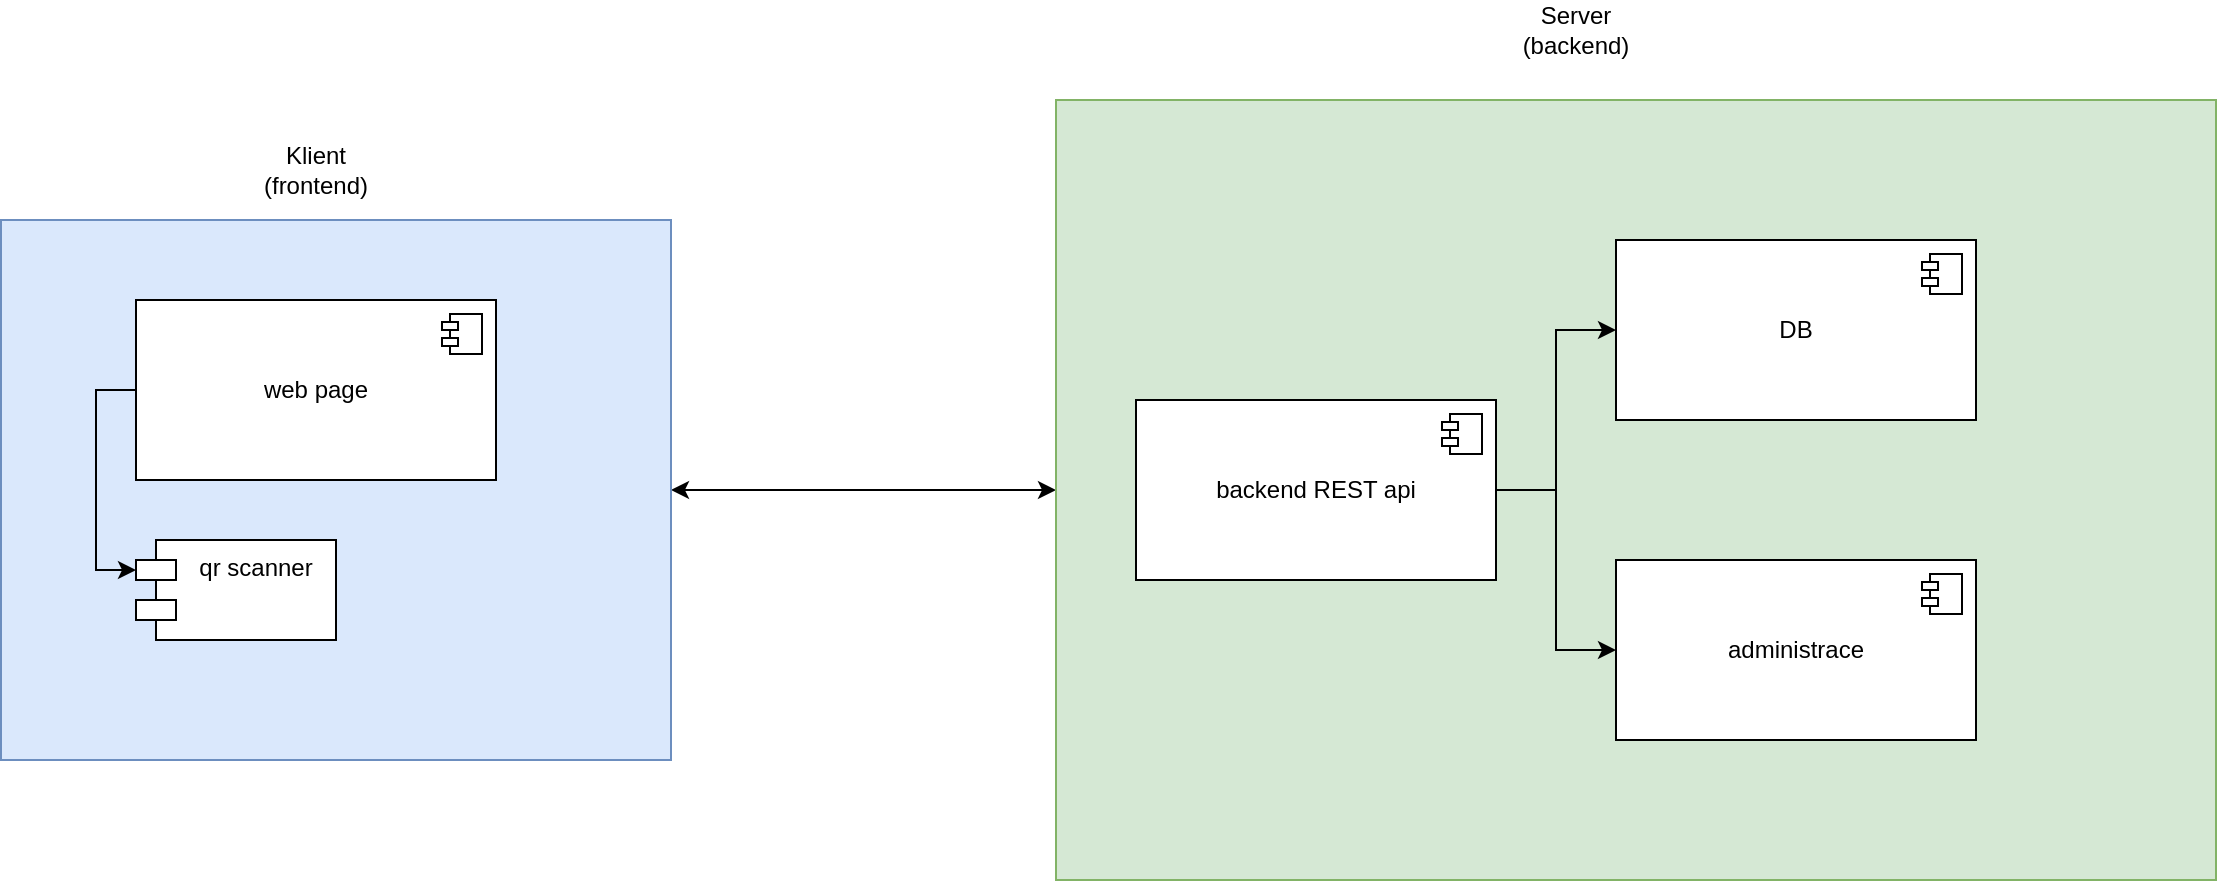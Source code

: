 <mxfile version="24.8.3">
  <diagram name="Page-1" id="UUHnBk5SQWEpMYSUC_ED">
    <mxGraphModel dx="1526" dy="2207" grid="1" gridSize="10" guides="1" tooltips="1" connect="1" arrows="1" fold="1" page="1" pageScale="1" pageWidth="827" pageHeight="1169" math="0" shadow="0">
      <root>
        <mxCell id="0" />
        <mxCell id="1" parent="0" />
        <mxCell id="FrmBiObON0Puny6aP4iV-28" style="edgeStyle=orthogonalEdgeStyle;rounded=0;orthogonalLoop=1;jettySize=auto;html=1;entryX=0;entryY=0.5;entryDx=0;entryDy=0;startArrow=classic;startFill=1;" edge="1" parent="1" source="FrmBiObON0Puny6aP4iV-20" target="FrmBiObON0Puny6aP4iV-26">
          <mxGeometry relative="1" as="geometry" />
        </mxCell>
        <mxCell id="FrmBiObON0Puny6aP4iV-20" value="" style="html=1;whiteSpace=wrap;fillColor=#dae8fc;strokeColor=#6c8ebf;" vertex="1" parent="1">
          <mxGeometry x="42.5" y="-40" width="335" height="270" as="geometry" />
        </mxCell>
        <mxCell id="FrmBiObON0Puny6aP4iV-8" value="web page" style="html=1;dropTarget=0;whiteSpace=wrap;" vertex="1" parent="1">
          <mxGeometry x="110" width="180" height="90" as="geometry" />
        </mxCell>
        <mxCell id="FrmBiObON0Puny6aP4iV-9" value="" style="shape=module;jettyWidth=8;jettyHeight=4;" vertex="1" parent="FrmBiObON0Puny6aP4iV-8">
          <mxGeometry x="1" width="20" height="20" relative="1" as="geometry">
            <mxPoint x="-27" y="7" as="offset" />
          </mxGeometry>
        </mxCell>
        <mxCell id="FrmBiObON0Puny6aP4iV-21" value="Klient (frontend&lt;span style=&quot;background-color: initial;&quot;&gt;)&lt;/span&gt;" style="text;html=1;align=center;verticalAlign=middle;whiteSpace=wrap;rounded=0;" vertex="1" parent="1">
          <mxGeometry x="170" y="-80" width="60" height="30" as="geometry" />
        </mxCell>
        <mxCell id="FrmBiObON0Puny6aP4iV-22" value="qr scanner" style="shape=module;align=left;spacingLeft=20;align=center;verticalAlign=top;whiteSpace=wrap;html=1;" vertex="1" parent="1">
          <mxGeometry x="110" y="120" width="100" height="50" as="geometry" />
        </mxCell>
        <mxCell id="FrmBiObON0Puny6aP4iV-25" style="edgeStyle=orthogonalEdgeStyle;rounded=0;orthogonalLoop=1;jettySize=auto;html=1;entryX=0;entryY=0;entryDx=0;entryDy=15;entryPerimeter=0;exitX=0;exitY=0.5;exitDx=0;exitDy=0;" edge="1" parent="1" source="FrmBiObON0Puny6aP4iV-8" target="FrmBiObON0Puny6aP4iV-22">
          <mxGeometry relative="1" as="geometry" />
        </mxCell>
        <mxCell id="FrmBiObON0Puny6aP4iV-26" value="" style="rounded=0;whiteSpace=wrap;html=1;fillColor=#d5e8d4;strokeColor=#82b366;" vertex="1" parent="1">
          <mxGeometry x="570" y="-100" width="580" height="390" as="geometry" />
        </mxCell>
        <mxCell id="FrmBiObON0Puny6aP4iV-18" value="" style="edgeStyle=orthogonalEdgeStyle;rounded=0;orthogonalLoop=1;jettySize=auto;html=1;" edge="1" parent="1" source="FrmBiObON0Puny6aP4iV-13" target="FrmBiObON0Puny6aP4iV-16">
          <mxGeometry relative="1" as="geometry" />
        </mxCell>
        <mxCell id="FrmBiObON0Puny6aP4iV-13" value="backend REST api" style="html=1;dropTarget=0;whiteSpace=wrap;" vertex="1" parent="1">
          <mxGeometry x="610" y="50" width="180" height="90" as="geometry" />
        </mxCell>
        <mxCell id="FrmBiObON0Puny6aP4iV-14" value="" style="shape=module;jettyWidth=8;jettyHeight=4;" vertex="1" parent="FrmBiObON0Puny6aP4iV-13">
          <mxGeometry x="1" width="20" height="20" relative="1" as="geometry">
            <mxPoint x="-27" y="7" as="offset" />
          </mxGeometry>
        </mxCell>
        <mxCell id="FrmBiObON0Puny6aP4iV-16" value="DB" style="html=1;dropTarget=0;whiteSpace=wrap;" vertex="1" parent="1">
          <mxGeometry x="850" y="-30" width="180" height="90" as="geometry" />
        </mxCell>
        <mxCell id="FrmBiObON0Puny6aP4iV-17" value="" style="shape=module;jettyWidth=8;jettyHeight=4;" vertex="1" parent="FrmBiObON0Puny6aP4iV-16">
          <mxGeometry x="1" width="20" height="20" relative="1" as="geometry">
            <mxPoint x="-27" y="7" as="offset" />
          </mxGeometry>
        </mxCell>
        <mxCell id="FrmBiObON0Puny6aP4iV-29" value="administrace" style="html=1;dropTarget=0;whiteSpace=wrap;" vertex="1" parent="1">
          <mxGeometry x="850" y="130" width="180" height="90" as="geometry" />
        </mxCell>
        <mxCell id="FrmBiObON0Puny6aP4iV-30" value="" style="shape=module;jettyWidth=8;jettyHeight=4;" vertex="1" parent="FrmBiObON0Puny6aP4iV-29">
          <mxGeometry x="1" width="20" height="20" relative="1" as="geometry">
            <mxPoint x="-27" y="7" as="offset" />
          </mxGeometry>
        </mxCell>
        <mxCell id="FrmBiObON0Puny6aP4iV-31" style="edgeStyle=orthogonalEdgeStyle;rounded=0;orthogonalLoop=1;jettySize=auto;html=1;entryX=0;entryY=0.5;entryDx=0;entryDy=0;" edge="1" parent="1" source="FrmBiObON0Puny6aP4iV-13" target="FrmBiObON0Puny6aP4iV-29">
          <mxGeometry relative="1" as="geometry" />
        </mxCell>
        <mxCell id="FrmBiObON0Puny6aP4iV-32" value="Server (backend)" style="text;html=1;align=center;verticalAlign=middle;whiteSpace=wrap;rounded=0;" vertex="1" parent="1">
          <mxGeometry x="800" y="-150" width="60" height="30" as="geometry" />
        </mxCell>
      </root>
    </mxGraphModel>
  </diagram>
</mxfile>
